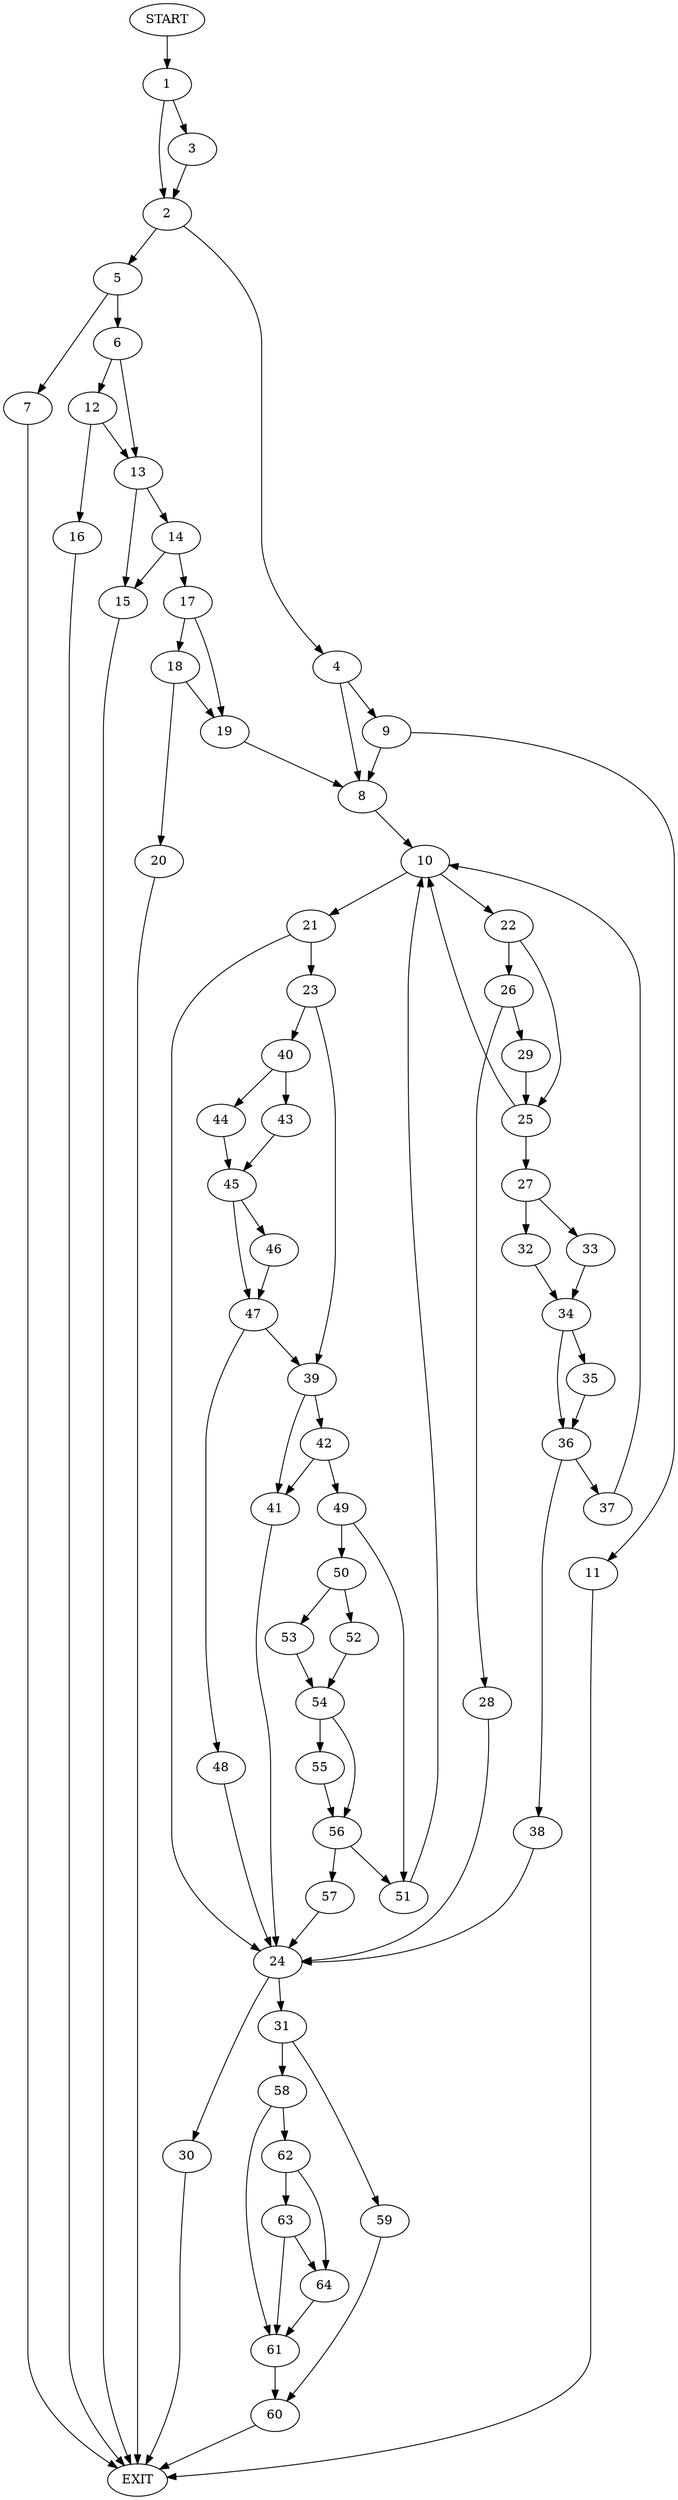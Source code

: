 digraph {
0 [label="START"]
65 [label="EXIT"]
0 -> 1
1 -> 2
1 -> 3
2 -> 4
2 -> 5
3 -> 2
5 -> 6
5 -> 7
4 -> 8
4 -> 9
8 -> 10
9 -> 8
9 -> 11
11 -> 65
6 -> 12
6 -> 13
7 -> 65
13 -> 14
13 -> 15
12 -> 16
12 -> 13
16 -> 65
15 -> 65
14 -> 17
14 -> 15
17 -> 18
17 -> 19
18 -> 19
18 -> 20
19 -> 8
20 -> 65
10 -> 21
10 -> 22
21 -> 23
21 -> 24
22 -> 25
22 -> 26
25 -> 10
25 -> 27
26 -> 28
26 -> 29
29 -> 25
28 -> 24
24 -> 30
24 -> 31
27 -> 32
27 -> 33
33 -> 34
32 -> 34
34 -> 35
34 -> 36
36 -> 37
36 -> 38
35 -> 36
38 -> 24
37 -> 10
23 -> 39
23 -> 40
39 -> 41
39 -> 42
40 -> 43
40 -> 44
43 -> 45
44 -> 45
45 -> 46
45 -> 47
46 -> 47
47 -> 39
47 -> 48
48 -> 24
42 -> 41
42 -> 49
41 -> 24
49 -> 50
49 -> 51
50 -> 52
50 -> 53
51 -> 10
53 -> 54
52 -> 54
54 -> 55
54 -> 56
55 -> 56
56 -> 51
56 -> 57
57 -> 24
31 -> 58
31 -> 59
30 -> 65
59 -> 60
58 -> 61
58 -> 62
62 -> 63
62 -> 64
61 -> 60
64 -> 61
63 -> 61
63 -> 64
60 -> 65
}
